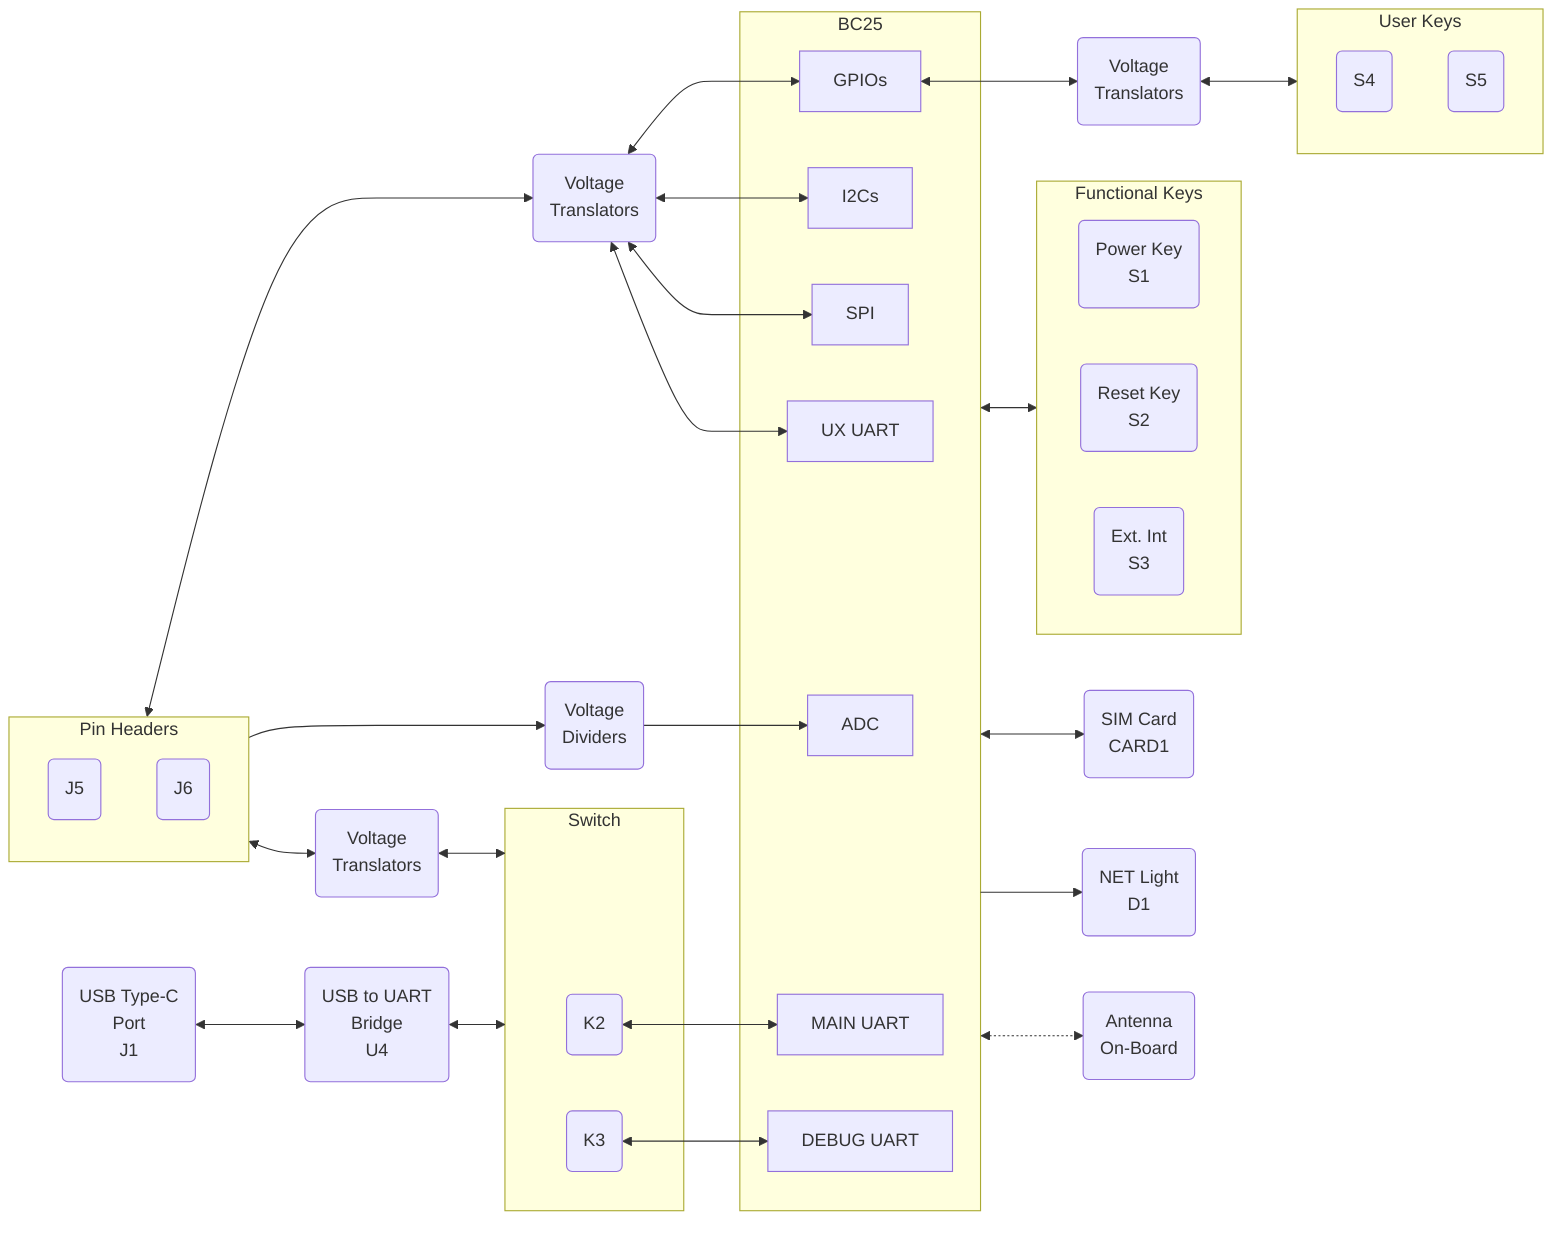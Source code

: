 %% 从左向右的方式画流程图
flowchart LR

%% 首先建立所有的元素块

    %% USB 接口
    USBC(USB Type-C\nPort\nJ1)
    
    %% 板载排针
    subgraph PIN[Pin Headers]
        direction TB
        J5(J5)
        J6(J6)
    end
    
    %% USB 转串口
    U2S(USB to UART\nBridge\nU4)
    
    %% 电平转换芯片
    TRANIN1(Voltage\nTranslators)
    TRANIN2(Voltage\nTranslators)
    TRANOUT(Voltage\nTranslators)
    
    %% SIM 卡
    SIM(SIM Card\nCARD1)
    
    %% 网络灯
    LED(NET Light\nD1)
    
    %% 天线
    ANT(Antenna\nOn-Board)
    
    %% ADC 分压电路
    DIV(Voltage\nDividers)

    %% 串口切换开关
    subgraph SW[Switch]
        direction LR
        K2(K2)
        K3(K3)
    end
    
    %% 功能按键
    subgraph Key1[Functional Keys]
        direction LR
        S1(Power Key\nS1)
        S2(Reset Key\nS2)
        S3(Ext. Int\nS3)
    end
    
    %% 用户按键
    subgraph Key2[User Keys]
        direction TB
        S4(S4)
        S5(S5)
    end	
    
    %% 主模块
    subgraph BC25
        direction LR
        ADC[ADC]
        GPIO[GPIOs]
        I2C[I2Cs]
        SPI[SPI]
        U1[UX UART]
        U2[MAIN UART]
        U0[DEBUG UART]
    end
    
    
    %% 开始建立连接关系，遵循从左到右原则
    
    %% 左侧输入（对内接口），右侧输出（对外接口）
    
    %% USB 链路
    USBC <--> U2S <--> SW
    K2 <--> U2
    K3 <--> U0
    
    %% 排针链路
    PIN <--> TRANIN1 <--> GPIO & I2C & SPI & U1
    PIN --> DIV --> ADC
    PIN <--> TRANIN2 <--> SW
    
    %% 输出链路
    GPIO <--> TRANOUT <--> Key2
    BC25 <--> Key1
    BC25 <--> SIM
    BC25 --> LED
    BC25 <-.-> ANT